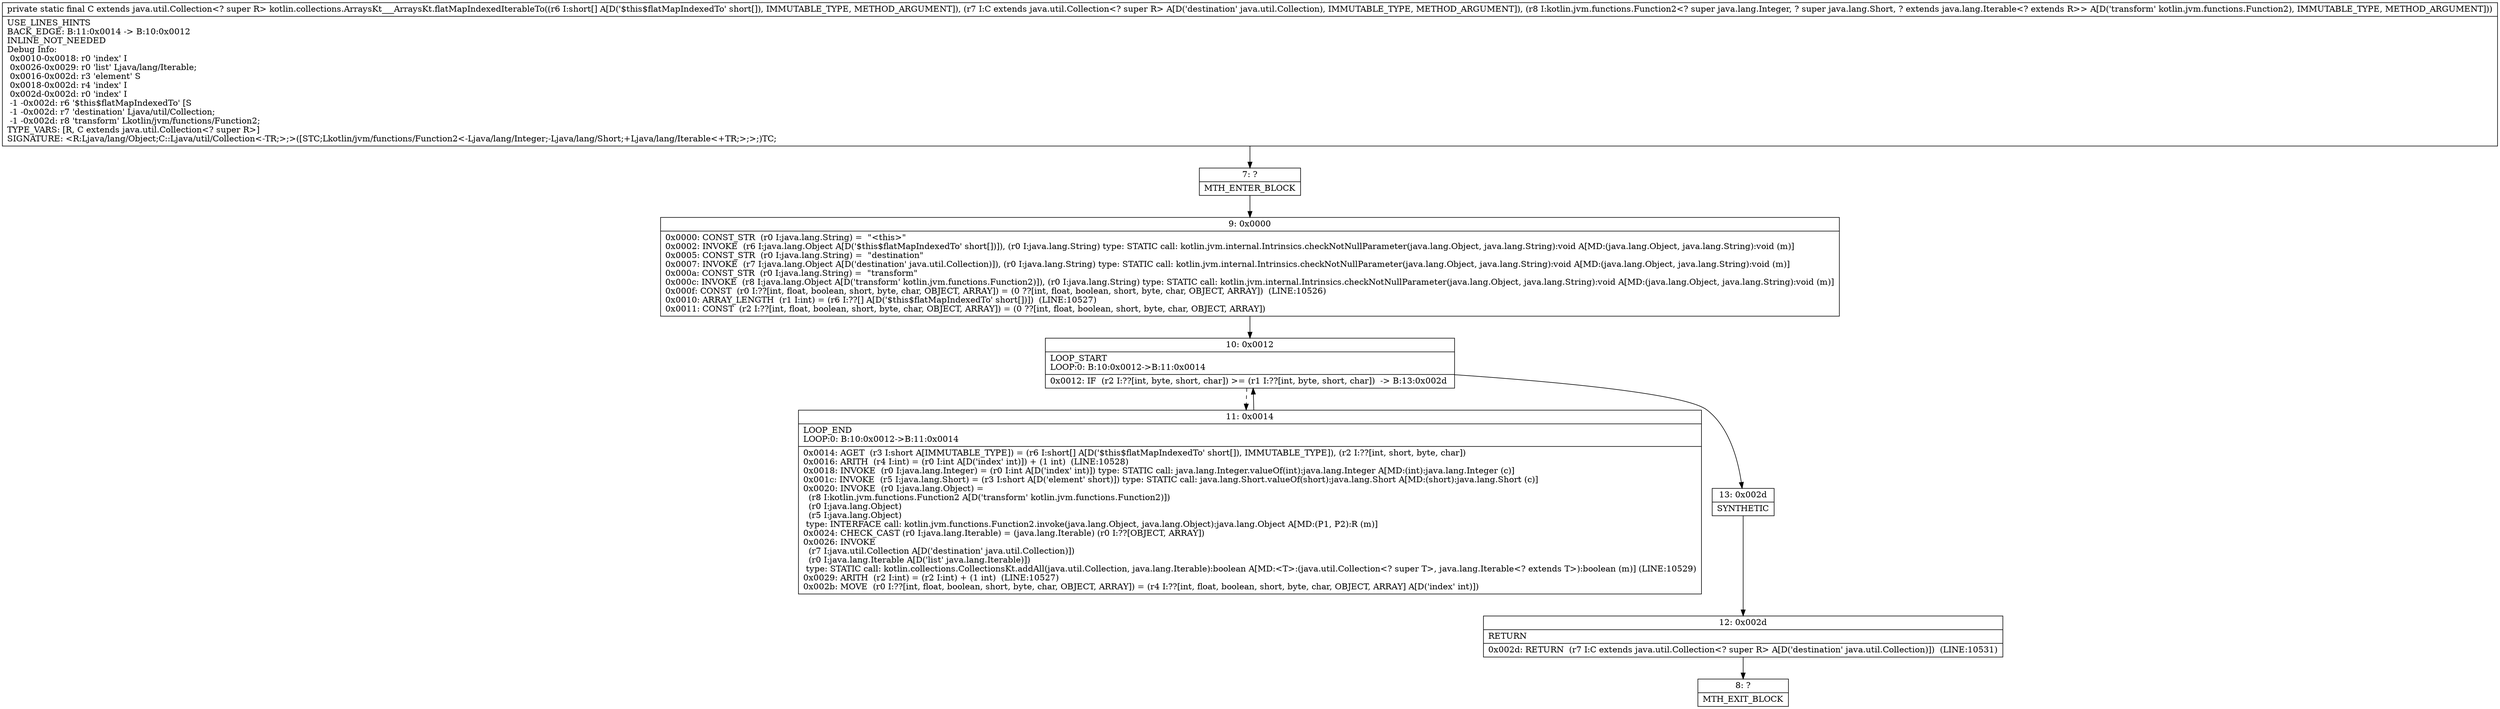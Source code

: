 digraph "CFG forkotlin.collections.ArraysKt___ArraysKt.flatMapIndexedIterableTo([SLjava\/util\/Collection;Lkotlin\/jvm\/functions\/Function2;)Ljava\/util\/Collection;" {
Node_7 [shape=record,label="{7\:\ ?|MTH_ENTER_BLOCK\l}"];
Node_9 [shape=record,label="{9\:\ 0x0000|0x0000: CONST_STR  (r0 I:java.lang.String) =  \"\<this\>\" \l0x0002: INVOKE  (r6 I:java.lang.Object A[D('$this$flatMapIndexedTo' short[])]), (r0 I:java.lang.String) type: STATIC call: kotlin.jvm.internal.Intrinsics.checkNotNullParameter(java.lang.Object, java.lang.String):void A[MD:(java.lang.Object, java.lang.String):void (m)]\l0x0005: CONST_STR  (r0 I:java.lang.String) =  \"destination\" \l0x0007: INVOKE  (r7 I:java.lang.Object A[D('destination' java.util.Collection)]), (r0 I:java.lang.String) type: STATIC call: kotlin.jvm.internal.Intrinsics.checkNotNullParameter(java.lang.Object, java.lang.String):void A[MD:(java.lang.Object, java.lang.String):void (m)]\l0x000a: CONST_STR  (r0 I:java.lang.String) =  \"transform\" \l0x000c: INVOKE  (r8 I:java.lang.Object A[D('transform' kotlin.jvm.functions.Function2)]), (r0 I:java.lang.String) type: STATIC call: kotlin.jvm.internal.Intrinsics.checkNotNullParameter(java.lang.Object, java.lang.String):void A[MD:(java.lang.Object, java.lang.String):void (m)]\l0x000f: CONST  (r0 I:??[int, float, boolean, short, byte, char, OBJECT, ARRAY]) = (0 ??[int, float, boolean, short, byte, char, OBJECT, ARRAY])  (LINE:10526)\l0x0010: ARRAY_LENGTH  (r1 I:int) = (r6 I:??[] A[D('$this$flatMapIndexedTo' short[])])  (LINE:10527)\l0x0011: CONST  (r2 I:??[int, float, boolean, short, byte, char, OBJECT, ARRAY]) = (0 ??[int, float, boolean, short, byte, char, OBJECT, ARRAY]) \l}"];
Node_10 [shape=record,label="{10\:\ 0x0012|LOOP_START\lLOOP:0: B:10:0x0012\-\>B:11:0x0014\l|0x0012: IF  (r2 I:??[int, byte, short, char]) \>= (r1 I:??[int, byte, short, char])  \-\> B:13:0x002d \l}"];
Node_11 [shape=record,label="{11\:\ 0x0014|LOOP_END\lLOOP:0: B:10:0x0012\-\>B:11:0x0014\l|0x0014: AGET  (r3 I:short A[IMMUTABLE_TYPE]) = (r6 I:short[] A[D('$this$flatMapIndexedTo' short[]), IMMUTABLE_TYPE]), (r2 I:??[int, short, byte, char]) \l0x0016: ARITH  (r4 I:int) = (r0 I:int A[D('index' int)]) + (1 int)  (LINE:10528)\l0x0018: INVOKE  (r0 I:java.lang.Integer) = (r0 I:int A[D('index' int)]) type: STATIC call: java.lang.Integer.valueOf(int):java.lang.Integer A[MD:(int):java.lang.Integer (c)]\l0x001c: INVOKE  (r5 I:java.lang.Short) = (r3 I:short A[D('element' short)]) type: STATIC call: java.lang.Short.valueOf(short):java.lang.Short A[MD:(short):java.lang.Short (c)]\l0x0020: INVOKE  (r0 I:java.lang.Object) = \l  (r8 I:kotlin.jvm.functions.Function2 A[D('transform' kotlin.jvm.functions.Function2)])\l  (r0 I:java.lang.Object)\l  (r5 I:java.lang.Object)\l type: INTERFACE call: kotlin.jvm.functions.Function2.invoke(java.lang.Object, java.lang.Object):java.lang.Object A[MD:(P1, P2):R (m)]\l0x0024: CHECK_CAST (r0 I:java.lang.Iterable) = (java.lang.Iterable) (r0 I:??[OBJECT, ARRAY]) \l0x0026: INVOKE  \l  (r7 I:java.util.Collection A[D('destination' java.util.Collection)])\l  (r0 I:java.lang.Iterable A[D('list' java.lang.Iterable)])\l type: STATIC call: kotlin.collections.CollectionsKt.addAll(java.util.Collection, java.lang.Iterable):boolean A[MD:\<T\>:(java.util.Collection\<? super T\>, java.lang.Iterable\<? extends T\>):boolean (m)] (LINE:10529)\l0x0029: ARITH  (r2 I:int) = (r2 I:int) + (1 int)  (LINE:10527)\l0x002b: MOVE  (r0 I:??[int, float, boolean, short, byte, char, OBJECT, ARRAY]) = (r4 I:??[int, float, boolean, short, byte, char, OBJECT, ARRAY] A[D('index' int)]) \l}"];
Node_13 [shape=record,label="{13\:\ 0x002d|SYNTHETIC\l}"];
Node_12 [shape=record,label="{12\:\ 0x002d|RETURN\l|0x002d: RETURN  (r7 I:C extends java.util.Collection\<? super R\> A[D('destination' java.util.Collection)])  (LINE:10531)\l}"];
Node_8 [shape=record,label="{8\:\ ?|MTH_EXIT_BLOCK\l}"];
MethodNode[shape=record,label="{private static final C extends java.util.Collection\<? super R\> kotlin.collections.ArraysKt___ArraysKt.flatMapIndexedIterableTo((r6 I:short[] A[D('$this$flatMapIndexedTo' short[]), IMMUTABLE_TYPE, METHOD_ARGUMENT]), (r7 I:C extends java.util.Collection\<? super R\> A[D('destination' java.util.Collection), IMMUTABLE_TYPE, METHOD_ARGUMENT]), (r8 I:kotlin.jvm.functions.Function2\<? super java.lang.Integer, ? super java.lang.Short, ? extends java.lang.Iterable\<? extends R\>\> A[D('transform' kotlin.jvm.functions.Function2), IMMUTABLE_TYPE, METHOD_ARGUMENT]))  | USE_LINES_HINTS\lBACK_EDGE: B:11:0x0014 \-\> B:10:0x0012\lINLINE_NOT_NEEDED\lDebug Info:\l  0x0010\-0x0018: r0 'index' I\l  0x0026\-0x0029: r0 'list' Ljava\/lang\/Iterable;\l  0x0016\-0x002d: r3 'element' S\l  0x0018\-0x002d: r4 'index' I\l  0x002d\-0x002d: r0 'index' I\l  \-1 \-0x002d: r6 '$this$flatMapIndexedTo' [S\l  \-1 \-0x002d: r7 'destination' Ljava\/util\/Collection;\l  \-1 \-0x002d: r8 'transform' Lkotlin\/jvm\/functions\/Function2;\lTYPE_VARS: [R, C extends java.util.Collection\<? super R\>]\lSIGNATURE: \<R:Ljava\/lang\/Object;C::Ljava\/util\/Collection\<\-TR;\>;\>([STC;Lkotlin\/jvm\/functions\/Function2\<\-Ljava\/lang\/Integer;\-Ljava\/lang\/Short;+Ljava\/lang\/Iterable\<+TR;\>;\>;)TC;\l}"];
MethodNode -> Node_7;Node_7 -> Node_9;
Node_9 -> Node_10;
Node_10 -> Node_11[style=dashed];
Node_10 -> Node_13;
Node_11 -> Node_10;
Node_13 -> Node_12;
Node_12 -> Node_8;
}

